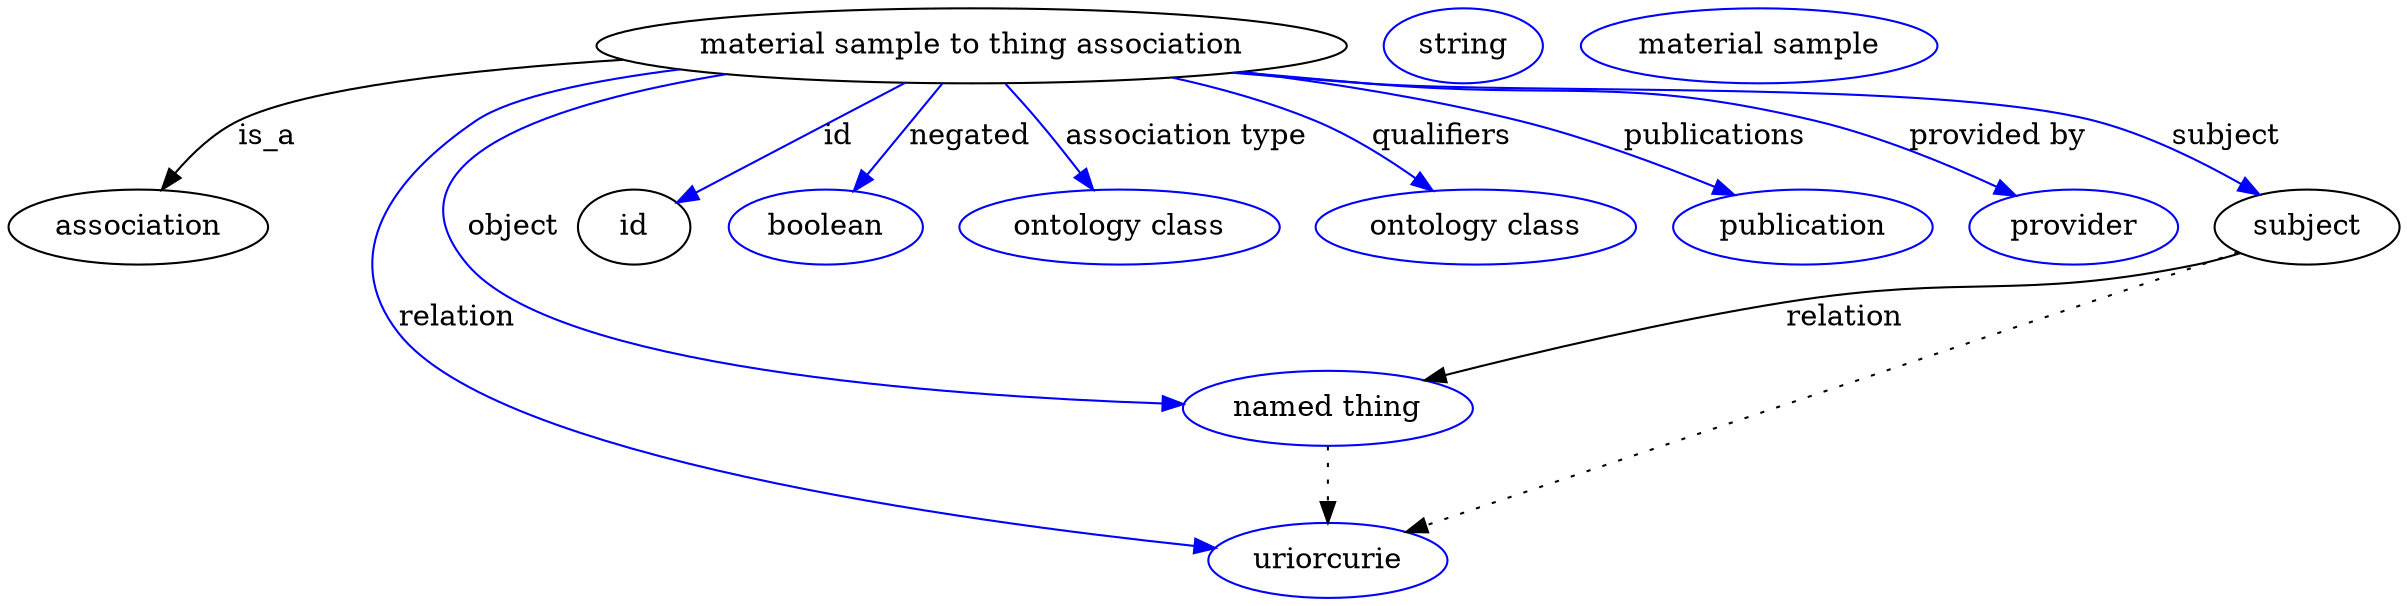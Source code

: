 digraph {
	graph [bb="0,0,968.79,283"];
	node [label="\N"];
	"material sample to thing association"	[height=0.5,
		label="material sample to thing association",
		pos="401.05,265",
		width=3.8635];
	association	[height=0.5,
		pos="50.046,178",
		width=1.3902];
	"material sample to thing association" -> association	[label=is_a,
		lp="103.05,221.5",
		pos="e,59.487,195.87 270.2,258.81 200.35,254.15 122.61,245.4 92.046,229 81.338,223.25 72.234,213.56 65.268,204.22"];
	relation	[color=blue,
		height=0.5,
		label=uriorcurie,
		pos="533.05,18",
		width=1.2638];
	"material sample to thing association" -> relation	[color=blue,
		label=relation,
		lp="189.05,134.5",
		pos="e,491.03,25.099 294.39,253.42 253.98,247.82 213.69,239.82 197.05,229 157.53,203.32 139.84,164.76 168.05,127 205.74,76.543 389.64,\
41.351 481.14,26.664",
		style=solid];
	object	[color=blue,
		height=0.5,
		label="named thing",
		pos="533.05,91",
		width=1.5346];
	"material sample to thing association" -> object	[color=blue,
		label=object,
		lp="206.05,178",
		pos="e,478.72,94.616 310.33,251.34 235.77,237.13 148.51,209.33 189.05,160 223.75,117.77 379.04,101.32 468.66,95.271",
		style=solid];
	id	[height=0.5,
		pos="259.05,178",
		width=0.75];
	"material sample to thing association" -> id	[color=blue,
		label=id,
		lp="344.55,221.5",
		pos="e,278.39,190.58 372.99,247.21 348.08,232.3 311.88,210.63 287,195.74",
		style=solid];
	negated	[color=blue,
		height=0.5,
		label=boolean,
		pos="342.05,178",
		width=1.0652];
	"material sample to thing association" -> negated	[color=blue,
		label=negated,
		lp="397.55,221.5",
		pos="e,353.37,195.31 389.11,246.8 380.54,234.46 368.88,217.66 359.3,203.86",
		style=solid];
	"association type"	[color=blue,
		height=0.5,
		label="ontology class",
		pos="460.05,178",
		width=1.7151];
	"material sample to thing association" -> "association type"	[color=blue,
		label="association type",
		lp="479.05,221.5",
		pos="e,448.33,195.89 412.99,246.8 421.44,234.62 432.91,218.09 442.42,204.4",
		style=solid];
	qualifiers	[color=blue,
		height=0.5,
		label="ontology class",
		pos="601.05,178",
		width=1.7151];
	"material sample to thing association" -> qualifiers	[color=blue,
		label=qualifiers,
		lp="578.55,221.5",
		pos="e,581.06,195.12 469.51,249.3 488.58,244.05 509.01,237.33 527.05,229 543.1,221.59 559.53,210.86 572.82,201.24",
		style=solid];
	publications	[color=blue,
		height=0.5,
		label=publication,
		pos="731.05,178",
		width=1.3902];
	"material sample to thing association" -> publications	[color=blue,
		label=publications,
		lp="683.55,221.5",
		pos="e,702.35,192.76 498.12,252.07 533.14,246.59 572.72,239.04 608.05,229 637.28,220.7 669.02,207.68 692.94,197.02",
		style=solid];
	"provided by"	[color=blue,
		height=0.5,
		label=provider,
		pos="839.05,178",
		width=1.1193];
	"material sample to thing association" -> "provided by"	[color=blue,
		label="provided by",
		lp="797.05,221.5",
		pos="e,814.03,192.18 500.94,252.39 517.02,250.56 533.49,248.71 549.05,247 625.45,238.61 646.62,248.2 721.05,229 750.39,221.43 781.92,\
207.75 805,196.62",
		style=solid];
	subject	[height=0.5,
		pos="933.05,178",
		width=0.99297];
	"material sample to thing association" -> subject	[color=blue,
		label=subject,
		lp="889.55,221.5",
		pos="e,912.05,192.78 498.5,252.09 515.34,250.23 532.69,248.46 549.05,247 675.47,235.75 711.57,262.29 834.05,229 858.64,222.32 884.26,\
209.18 903.28,198.05",
		style=solid];
	object -> relation	[pos="e,533.05,36.029 533.05,72.813 533.05,64.789 533.05,55.047 533.05,46.069",
		style=dotted];
	association_id	[color=blue,
		height=0.5,
		label=string,
		pos="589.05,265",
		width=0.84854];
	subject -> relation	[pos="e,564.06,31.252 905.87,166.26 836.93,139.03 654.96,67.155 573.49,34.974",
		style=dotted];
	subject -> object	[label=relation,
		lp="742.05,134.5",
		pos="e,571.54,104.09 906.75,165.79 900.69,163.57 894.22,161.47 888.05,160 815.43,142.67 794.44,155.63 721.05,142 672.88,133.05 618.95,\
118.2 581.24,107"];
	"material sample to thing association_subject"	[color=blue,
		height=0.5,
		label="material sample",
		pos="705.05,265",
		width=1.8776];
}

